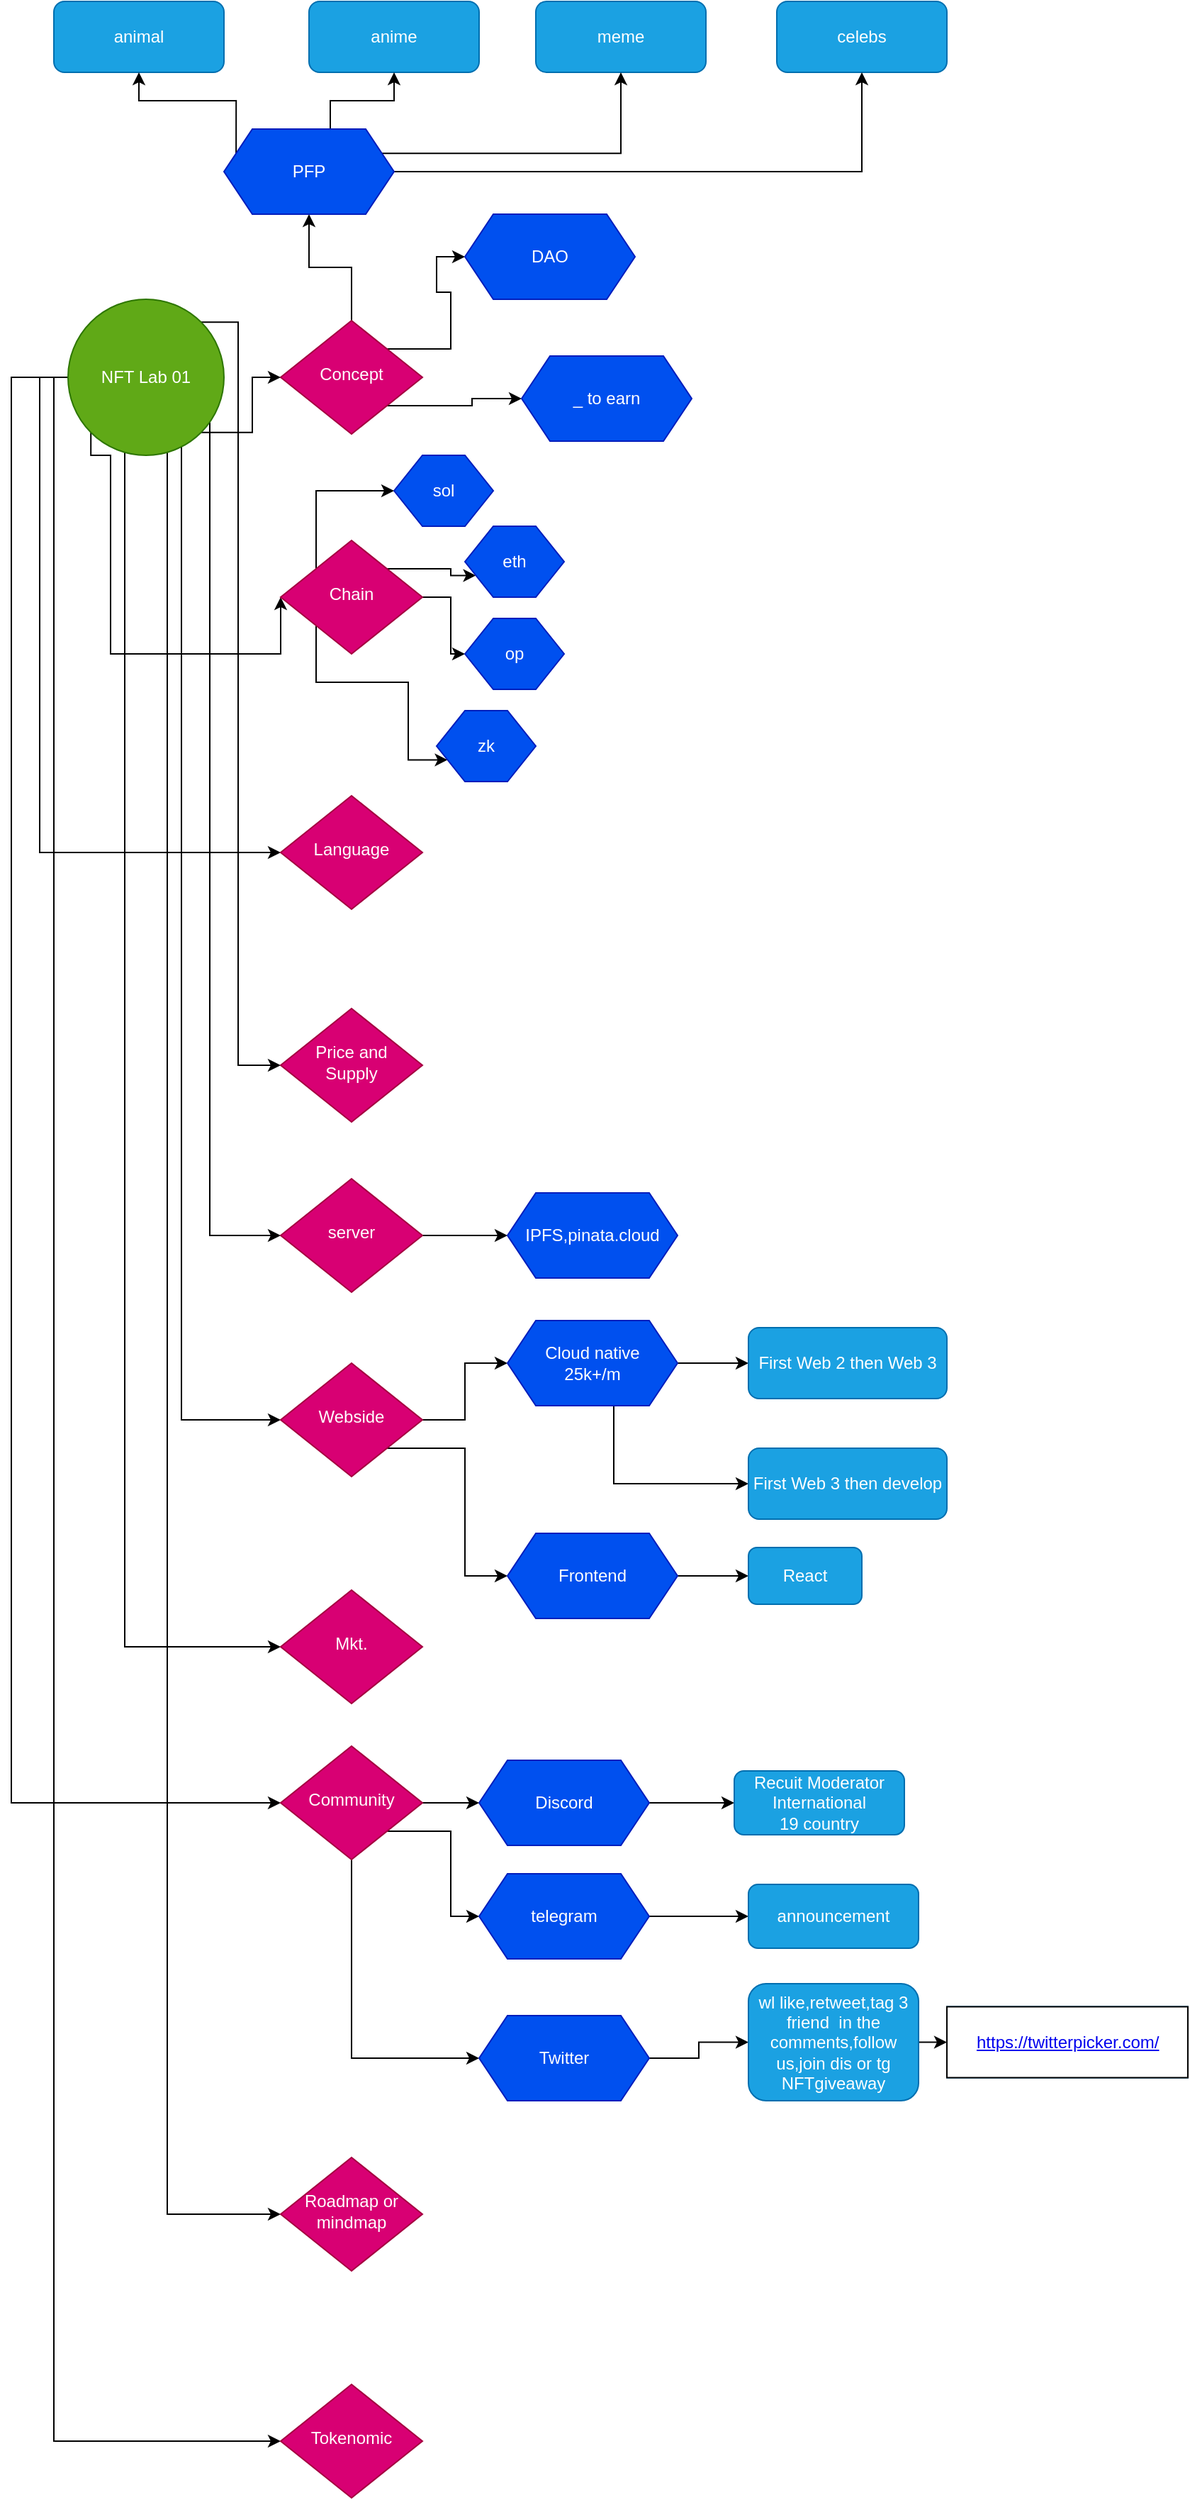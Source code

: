 <mxfile version="18.1.1" type="github">
  <diagram id="C5RBs43oDa-KdzZeNtuy" name="Page-1">
    <mxGraphModel dx="7907" dy="4420" grid="1" gridSize="10" guides="1" tooltips="1" connect="1" arrows="1" fold="1" page="1" pageScale="1" pageWidth="3300" pageHeight="4681" math="0" shadow="0">
      <root>
        <mxCell id="WIyWlLk6GJQsqaUBKTNV-0" />
        <mxCell id="WIyWlLk6GJQsqaUBKTNV-1" parent="WIyWlLk6GJQsqaUBKTNV-0" />
        <mxCell id="cXx6BBBNVSBuFL7b0Zpu-27" style="edgeStyle=orthogonalEdgeStyle;rounded=0;orthogonalLoop=1;jettySize=auto;html=1;entryX=0.5;entryY=1;entryDx=0;entryDy=0;" edge="1" parent="WIyWlLk6GJQsqaUBKTNV-1" source="WIyWlLk6GJQsqaUBKTNV-6" target="cXx6BBBNVSBuFL7b0Zpu-19">
          <mxGeometry relative="1" as="geometry" />
        </mxCell>
        <mxCell id="cXx6BBBNVSBuFL7b0Zpu-28" style="edgeStyle=orthogonalEdgeStyle;rounded=0;orthogonalLoop=1;jettySize=auto;html=1;exitX=1;exitY=0;exitDx=0;exitDy=0;entryX=0;entryY=0.5;entryDx=0;entryDy=0;" edge="1" parent="WIyWlLk6GJQsqaUBKTNV-1" source="WIyWlLk6GJQsqaUBKTNV-6" target="cXx6BBBNVSBuFL7b0Zpu-20">
          <mxGeometry relative="1" as="geometry" />
        </mxCell>
        <mxCell id="cXx6BBBNVSBuFL7b0Zpu-29" style="edgeStyle=orthogonalEdgeStyle;rounded=0;orthogonalLoop=1;jettySize=auto;html=1;exitX=1;exitY=1;exitDx=0;exitDy=0;entryX=0;entryY=0.5;entryDx=0;entryDy=0;" edge="1" parent="WIyWlLk6GJQsqaUBKTNV-1" source="WIyWlLk6GJQsqaUBKTNV-6" target="cXx6BBBNVSBuFL7b0Zpu-21">
          <mxGeometry relative="1" as="geometry" />
        </mxCell>
        <mxCell id="WIyWlLk6GJQsqaUBKTNV-6" value="Concept" style="rhombus;whiteSpace=wrap;html=1;shadow=0;fontFamily=Helvetica;fontSize=12;align=center;strokeWidth=1;spacing=6;spacingTop=-4;fillColor=#d80073;fontColor=#ffffff;strokeColor=#A50040;" parent="WIyWlLk6GJQsqaUBKTNV-1" vertex="1">
          <mxGeometry x="210" y="315" width="100" height="80" as="geometry" />
        </mxCell>
        <mxCell id="cXx6BBBNVSBuFL7b0Zpu-24" style="edgeStyle=orthogonalEdgeStyle;rounded=0;orthogonalLoop=1;jettySize=auto;html=1;entryX=0;entryY=0.5;entryDx=0;entryDy=0;exitX=0;exitY=1;exitDx=0;exitDy=0;" edge="1" parent="WIyWlLk6GJQsqaUBKTNV-1" source="cXx6BBBNVSBuFL7b0Zpu-1" target="cXx6BBBNVSBuFL7b0Zpu-22">
          <mxGeometry relative="1" as="geometry">
            <Array as="points">
              <mxPoint x="76" y="410" />
              <mxPoint x="90" y="410" />
              <mxPoint x="90" y="550" />
            </Array>
          </mxGeometry>
        </mxCell>
        <mxCell id="cXx6BBBNVSBuFL7b0Zpu-25" style="edgeStyle=orthogonalEdgeStyle;rounded=0;orthogonalLoop=1;jettySize=auto;html=1;exitX=0;exitY=0.5;exitDx=0;exitDy=0;entryX=0;entryY=0.5;entryDx=0;entryDy=0;" edge="1" parent="WIyWlLk6GJQsqaUBKTNV-1" source="cXx6BBBNVSBuFL7b0Zpu-1" target="cXx6BBBNVSBuFL7b0Zpu-23">
          <mxGeometry relative="1" as="geometry" />
        </mxCell>
        <mxCell id="cXx6BBBNVSBuFL7b0Zpu-26" style="edgeStyle=orthogonalEdgeStyle;rounded=0;orthogonalLoop=1;jettySize=auto;html=1;exitX=1;exitY=1;exitDx=0;exitDy=0;entryX=0;entryY=0.5;entryDx=0;entryDy=0;" edge="1" parent="WIyWlLk6GJQsqaUBKTNV-1" source="cXx6BBBNVSBuFL7b0Zpu-1" target="WIyWlLk6GJQsqaUBKTNV-6">
          <mxGeometry relative="1" as="geometry" />
        </mxCell>
        <mxCell id="cXx6BBBNVSBuFL7b0Zpu-32" style="edgeStyle=orthogonalEdgeStyle;rounded=0;orthogonalLoop=1;jettySize=auto;html=1;exitX=0;exitY=0;exitDx=0;exitDy=0;entryX=0;entryY=0.5;entryDx=0;entryDy=0;" edge="1" parent="WIyWlLk6GJQsqaUBKTNV-1" source="cXx6BBBNVSBuFL7b0Zpu-1" target="cXx6BBBNVSBuFL7b0Zpu-31">
          <mxGeometry relative="1" as="geometry">
            <Array as="points">
              <mxPoint x="180" y="316" />
              <mxPoint x="180" y="840" />
            </Array>
          </mxGeometry>
        </mxCell>
        <mxCell id="cXx6BBBNVSBuFL7b0Zpu-38" style="edgeStyle=orthogonalEdgeStyle;rounded=0;orthogonalLoop=1;jettySize=auto;html=1;entryX=0;entryY=0.5;entryDx=0;entryDy=0;" edge="1" parent="WIyWlLk6GJQsqaUBKTNV-1" source="cXx6BBBNVSBuFL7b0Zpu-1" target="cXx6BBBNVSBuFL7b0Zpu-33">
          <mxGeometry relative="1" as="geometry">
            <Array as="points">
              <mxPoint x="160" y="960" />
            </Array>
          </mxGeometry>
        </mxCell>
        <mxCell id="cXx6BBBNVSBuFL7b0Zpu-39" style="edgeStyle=orthogonalEdgeStyle;rounded=0;orthogonalLoop=1;jettySize=auto;html=1;entryX=0;entryY=0.5;entryDx=0;entryDy=0;" edge="1" parent="WIyWlLk6GJQsqaUBKTNV-1" source="cXx6BBBNVSBuFL7b0Zpu-1" target="cXx6BBBNVSBuFL7b0Zpu-34">
          <mxGeometry relative="1" as="geometry">
            <Array as="points">
              <mxPoint x="140" y="1090" />
            </Array>
          </mxGeometry>
        </mxCell>
        <mxCell id="cXx6BBBNVSBuFL7b0Zpu-74" style="edgeStyle=orthogonalEdgeStyle;rounded=0;orthogonalLoop=1;jettySize=auto;html=1;entryX=0;entryY=0.5;entryDx=0;entryDy=0;" edge="1" parent="WIyWlLk6GJQsqaUBKTNV-1" source="cXx6BBBNVSBuFL7b0Zpu-1" target="cXx6BBBNVSBuFL7b0Zpu-73">
          <mxGeometry relative="1" as="geometry">
            <Array as="points">
              <mxPoint x="100" y="1250" />
            </Array>
          </mxGeometry>
        </mxCell>
        <mxCell id="cXx6BBBNVSBuFL7b0Zpu-102" style="edgeStyle=orthogonalEdgeStyle;rounded=0;orthogonalLoop=1;jettySize=auto;html=1;entryX=0;entryY=0.5;entryDx=0;entryDy=0;" edge="1" parent="WIyWlLk6GJQsqaUBKTNV-1" source="cXx6BBBNVSBuFL7b0Zpu-1" target="cXx6BBBNVSBuFL7b0Zpu-77">
          <mxGeometry relative="1" as="geometry">
            <Array as="points">
              <mxPoint x="20" y="355" />
              <mxPoint x="20" y="1360" />
            </Array>
          </mxGeometry>
        </mxCell>
        <mxCell id="cXx6BBBNVSBuFL7b0Zpu-106" style="edgeStyle=orthogonalEdgeStyle;rounded=0;orthogonalLoop=1;jettySize=auto;html=1;entryX=0;entryY=0.5;entryDx=0;entryDy=0;" edge="1" parent="WIyWlLk6GJQsqaUBKTNV-1" source="cXx6BBBNVSBuFL7b0Zpu-1" target="cXx6BBBNVSBuFL7b0Zpu-103">
          <mxGeometry relative="1" as="geometry">
            <Array as="points">
              <mxPoint x="130" y="1650" />
            </Array>
          </mxGeometry>
        </mxCell>
        <mxCell id="cXx6BBBNVSBuFL7b0Zpu-107" style="edgeStyle=orthogonalEdgeStyle;rounded=0;orthogonalLoop=1;jettySize=auto;html=1;entryX=0;entryY=0.5;entryDx=0;entryDy=0;" edge="1" parent="WIyWlLk6GJQsqaUBKTNV-1" source="cXx6BBBNVSBuFL7b0Zpu-1" target="cXx6BBBNVSBuFL7b0Zpu-104">
          <mxGeometry relative="1" as="geometry">
            <Array as="points">
              <mxPoint x="50" y="355" />
              <mxPoint x="50" y="1810" />
            </Array>
          </mxGeometry>
        </mxCell>
        <mxCell id="cXx6BBBNVSBuFL7b0Zpu-1" value="NFT Lab 01" style="ellipse;whiteSpace=wrap;html=1;aspect=fixed;fillColor=#60a917;fontColor=#ffffff;strokeColor=#2D7600;" vertex="1" parent="WIyWlLk6GJQsqaUBKTNV-1">
          <mxGeometry x="60" y="300" width="110" height="110" as="geometry" />
        </mxCell>
        <mxCell id="cXx6BBBNVSBuFL7b0Zpu-14" value="animal" style="rounded=1;whiteSpace=wrap;html=1;fillColor=#1ba1e2;fontColor=#ffffff;strokeColor=#006EAF;" vertex="1" parent="WIyWlLk6GJQsqaUBKTNV-1">
          <mxGeometry x="50" y="90" width="120" height="50" as="geometry" />
        </mxCell>
        <mxCell id="cXx6BBBNVSBuFL7b0Zpu-15" value="anime" style="rounded=1;whiteSpace=wrap;html=1;fillColor=#1ba1e2;fontColor=#ffffff;strokeColor=#006EAF;" vertex="1" parent="WIyWlLk6GJQsqaUBKTNV-1">
          <mxGeometry x="230" y="90" width="120" height="50" as="geometry" />
        </mxCell>
        <mxCell id="cXx6BBBNVSBuFL7b0Zpu-16" value="celebs" style="rounded=1;whiteSpace=wrap;html=1;fillColor=#1ba1e2;fontColor=#ffffff;strokeColor=#006EAF;" vertex="1" parent="WIyWlLk6GJQsqaUBKTNV-1">
          <mxGeometry x="560" y="90" width="120" height="50" as="geometry" />
        </mxCell>
        <mxCell id="cXx6BBBNVSBuFL7b0Zpu-17" value="meme" style="rounded=1;whiteSpace=wrap;html=1;fillColor=#1ba1e2;fontColor=#ffffff;strokeColor=#006EAF;" vertex="1" parent="WIyWlLk6GJQsqaUBKTNV-1">
          <mxGeometry x="390" y="90" width="120" height="50" as="geometry" />
        </mxCell>
        <mxCell id="cXx6BBBNVSBuFL7b0Zpu-51" style="edgeStyle=orthogonalEdgeStyle;rounded=0;orthogonalLoop=1;jettySize=auto;html=1;entryX=0.5;entryY=1;entryDx=0;entryDy=0;exitX=0;exitY=0.25;exitDx=0;exitDy=0;" edge="1" parent="WIyWlLk6GJQsqaUBKTNV-1" source="cXx6BBBNVSBuFL7b0Zpu-19" target="cXx6BBBNVSBuFL7b0Zpu-14">
          <mxGeometry relative="1" as="geometry" />
        </mxCell>
        <mxCell id="cXx6BBBNVSBuFL7b0Zpu-52" style="edgeStyle=orthogonalEdgeStyle;rounded=0;orthogonalLoop=1;jettySize=auto;html=1;exitX=0.625;exitY=0;exitDx=0;exitDy=0;entryX=0.5;entryY=1;entryDx=0;entryDy=0;" edge="1" parent="WIyWlLk6GJQsqaUBKTNV-1" source="cXx6BBBNVSBuFL7b0Zpu-19" target="cXx6BBBNVSBuFL7b0Zpu-15">
          <mxGeometry relative="1" as="geometry" />
        </mxCell>
        <mxCell id="cXx6BBBNVSBuFL7b0Zpu-53" style="edgeStyle=orthogonalEdgeStyle;rounded=0;orthogonalLoop=1;jettySize=auto;html=1;exitX=1;exitY=0.25;exitDx=0;exitDy=0;entryX=0.5;entryY=1;entryDx=0;entryDy=0;" edge="1" parent="WIyWlLk6GJQsqaUBKTNV-1" source="cXx6BBBNVSBuFL7b0Zpu-19" target="cXx6BBBNVSBuFL7b0Zpu-17">
          <mxGeometry relative="1" as="geometry" />
        </mxCell>
        <mxCell id="cXx6BBBNVSBuFL7b0Zpu-54" style="edgeStyle=orthogonalEdgeStyle;rounded=0;orthogonalLoop=1;jettySize=auto;html=1;entryX=0.5;entryY=1;entryDx=0;entryDy=0;" edge="1" parent="WIyWlLk6GJQsqaUBKTNV-1" source="cXx6BBBNVSBuFL7b0Zpu-19" target="cXx6BBBNVSBuFL7b0Zpu-16">
          <mxGeometry relative="1" as="geometry" />
        </mxCell>
        <mxCell id="cXx6BBBNVSBuFL7b0Zpu-19" value="PFP" style="shape=hexagon;perimeter=hexagonPerimeter2;whiteSpace=wrap;html=1;fixedSize=1;fillColor=#0050ef;fontColor=#ffffff;strokeColor=#001DBC;" vertex="1" parent="WIyWlLk6GJQsqaUBKTNV-1">
          <mxGeometry x="170" y="180" width="120" height="60" as="geometry" />
        </mxCell>
        <mxCell id="cXx6BBBNVSBuFL7b0Zpu-20" value="DAO" style="shape=hexagon;perimeter=hexagonPerimeter2;whiteSpace=wrap;html=1;fixedSize=1;fillColor=#0050ef;fontColor=#ffffff;strokeColor=#001DBC;" vertex="1" parent="WIyWlLk6GJQsqaUBKTNV-1">
          <mxGeometry x="340" y="240" width="120" height="60" as="geometry" />
        </mxCell>
        <mxCell id="cXx6BBBNVSBuFL7b0Zpu-21" value="_ to earn" style="shape=hexagon;perimeter=hexagonPerimeter2;whiteSpace=wrap;html=1;fixedSize=1;fillColor=#0050ef;fontColor=#ffffff;strokeColor=#001DBC;" vertex="1" parent="WIyWlLk6GJQsqaUBKTNV-1">
          <mxGeometry x="380" y="340" width="120" height="60" as="geometry" />
        </mxCell>
        <mxCell id="cXx6BBBNVSBuFL7b0Zpu-64" style="edgeStyle=orthogonalEdgeStyle;rounded=0;orthogonalLoop=1;jettySize=auto;html=1;exitX=0;exitY=1;exitDx=0;exitDy=0;entryX=0;entryY=0.75;entryDx=0;entryDy=0;" edge="1" parent="WIyWlLk6GJQsqaUBKTNV-1" source="cXx6BBBNVSBuFL7b0Zpu-22" target="cXx6BBBNVSBuFL7b0Zpu-59">
          <mxGeometry relative="1" as="geometry">
            <Array as="points">
              <mxPoint x="300" y="570" />
              <mxPoint x="300" y="625" />
            </Array>
          </mxGeometry>
        </mxCell>
        <mxCell id="cXx6BBBNVSBuFL7b0Zpu-65" style="edgeStyle=orthogonalEdgeStyle;rounded=0;orthogonalLoop=1;jettySize=auto;html=1;exitX=0;exitY=0;exitDx=0;exitDy=0;entryX=0;entryY=0.5;entryDx=0;entryDy=0;" edge="1" parent="WIyWlLk6GJQsqaUBKTNV-1" source="cXx6BBBNVSBuFL7b0Zpu-22" target="cXx6BBBNVSBuFL7b0Zpu-58">
          <mxGeometry relative="1" as="geometry" />
        </mxCell>
        <mxCell id="cXx6BBBNVSBuFL7b0Zpu-66" style="edgeStyle=orthogonalEdgeStyle;rounded=0;orthogonalLoop=1;jettySize=auto;html=1;exitX=1;exitY=0;exitDx=0;exitDy=0;entryX=0;entryY=0.75;entryDx=0;entryDy=0;" edge="1" parent="WIyWlLk6GJQsqaUBKTNV-1" source="cXx6BBBNVSBuFL7b0Zpu-22" target="cXx6BBBNVSBuFL7b0Zpu-56">
          <mxGeometry relative="1" as="geometry" />
        </mxCell>
        <mxCell id="cXx6BBBNVSBuFL7b0Zpu-67" style="edgeStyle=orthogonalEdgeStyle;rounded=0;orthogonalLoop=1;jettySize=auto;html=1;exitX=1;exitY=0.5;exitDx=0;exitDy=0;entryX=0;entryY=0.5;entryDx=0;entryDy=0;" edge="1" parent="WIyWlLk6GJQsqaUBKTNV-1" source="cXx6BBBNVSBuFL7b0Zpu-22" target="cXx6BBBNVSBuFL7b0Zpu-57">
          <mxGeometry relative="1" as="geometry" />
        </mxCell>
        <mxCell id="cXx6BBBNVSBuFL7b0Zpu-22" value="Chain" style="rhombus;whiteSpace=wrap;html=1;shadow=0;fontFamily=Helvetica;fontSize=12;align=center;strokeWidth=1;spacing=6;spacingTop=-4;fillColor=#d80073;fontColor=#ffffff;strokeColor=#A50040;" vertex="1" parent="WIyWlLk6GJQsqaUBKTNV-1">
          <mxGeometry x="210" y="470" width="100" height="80" as="geometry" />
        </mxCell>
        <mxCell id="cXx6BBBNVSBuFL7b0Zpu-23" value="Language" style="rhombus;whiteSpace=wrap;html=1;shadow=0;fontFamily=Helvetica;fontSize=12;align=center;strokeWidth=1;spacing=6;spacingTop=-4;fillColor=#d80073;fontColor=#ffffff;strokeColor=#A50040;" vertex="1" parent="WIyWlLk6GJQsqaUBKTNV-1">
          <mxGeometry x="210" y="650" width="100" height="80" as="geometry" />
        </mxCell>
        <mxCell id="cXx6BBBNVSBuFL7b0Zpu-31" value="Price and Supply" style="rhombus;whiteSpace=wrap;html=1;shadow=0;fontFamily=Helvetica;fontSize=12;align=center;strokeWidth=1;spacing=6;spacingTop=-4;fillColor=#d80073;fontColor=#ffffff;strokeColor=#A50040;" vertex="1" parent="WIyWlLk6GJQsqaUBKTNV-1">
          <mxGeometry x="210" y="800" width="100" height="80" as="geometry" />
        </mxCell>
        <mxCell id="cXx6BBBNVSBuFL7b0Zpu-50" style="edgeStyle=orthogonalEdgeStyle;rounded=0;orthogonalLoop=1;jettySize=auto;html=1;entryX=0;entryY=0.5;entryDx=0;entryDy=0;" edge="1" parent="WIyWlLk6GJQsqaUBKTNV-1" source="cXx6BBBNVSBuFL7b0Zpu-33" target="cXx6BBBNVSBuFL7b0Zpu-41">
          <mxGeometry relative="1" as="geometry" />
        </mxCell>
        <mxCell id="cXx6BBBNVSBuFL7b0Zpu-33" value="server" style="rhombus;whiteSpace=wrap;html=1;shadow=0;fontFamily=Helvetica;fontSize=12;align=center;strokeWidth=1;spacing=6;spacingTop=-4;fillColor=#d80073;fontColor=#ffffff;strokeColor=#A50040;" vertex="1" parent="WIyWlLk6GJQsqaUBKTNV-1">
          <mxGeometry x="210" y="920" width="100" height="80" as="geometry" />
        </mxCell>
        <mxCell id="cXx6BBBNVSBuFL7b0Zpu-46" style="edgeStyle=orthogonalEdgeStyle;rounded=0;orthogonalLoop=1;jettySize=auto;html=1;entryX=0;entryY=0.5;entryDx=0;entryDy=0;" edge="1" parent="WIyWlLk6GJQsqaUBKTNV-1" source="cXx6BBBNVSBuFL7b0Zpu-34" target="cXx6BBBNVSBuFL7b0Zpu-35">
          <mxGeometry relative="1" as="geometry" />
        </mxCell>
        <mxCell id="cXx6BBBNVSBuFL7b0Zpu-72" style="edgeStyle=orthogonalEdgeStyle;rounded=0;orthogonalLoop=1;jettySize=auto;html=1;exitX=1;exitY=1;exitDx=0;exitDy=0;entryX=0;entryY=0.5;entryDx=0;entryDy=0;" edge="1" parent="WIyWlLk6GJQsqaUBKTNV-1" source="cXx6BBBNVSBuFL7b0Zpu-34" target="cXx6BBBNVSBuFL7b0Zpu-68">
          <mxGeometry relative="1" as="geometry" />
        </mxCell>
        <mxCell id="cXx6BBBNVSBuFL7b0Zpu-34" value="Webside" style="rhombus;whiteSpace=wrap;html=1;shadow=0;fontFamily=Helvetica;fontSize=12;align=center;strokeWidth=1;spacing=6;spacingTop=-4;fillColor=#d80073;fontColor=#ffffff;strokeColor=#A50040;" vertex="1" parent="WIyWlLk6GJQsqaUBKTNV-1">
          <mxGeometry x="210" y="1050" width="100" height="80" as="geometry" />
        </mxCell>
        <mxCell id="cXx6BBBNVSBuFL7b0Zpu-47" style="edgeStyle=orthogonalEdgeStyle;rounded=0;orthogonalLoop=1;jettySize=auto;html=1;" edge="1" parent="WIyWlLk6GJQsqaUBKTNV-1" source="cXx6BBBNVSBuFL7b0Zpu-35" target="cXx6BBBNVSBuFL7b0Zpu-42">
          <mxGeometry relative="1" as="geometry" />
        </mxCell>
        <mxCell id="cXx6BBBNVSBuFL7b0Zpu-49" style="edgeStyle=orthogonalEdgeStyle;rounded=0;orthogonalLoop=1;jettySize=auto;html=1;exitX=0.625;exitY=1;exitDx=0;exitDy=0;entryX=0;entryY=0.5;entryDx=0;entryDy=0;" edge="1" parent="WIyWlLk6GJQsqaUBKTNV-1" source="cXx6BBBNVSBuFL7b0Zpu-35" target="cXx6BBBNVSBuFL7b0Zpu-45">
          <mxGeometry relative="1" as="geometry" />
        </mxCell>
        <mxCell id="cXx6BBBNVSBuFL7b0Zpu-35" value="Cloud native &lt;br&gt;25k+/m" style="shape=hexagon;perimeter=hexagonPerimeter2;whiteSpace=wrap;html=1;fixedSize=1;fillColor=#0050ef;fontColor=#ffffff;strokeColor=#001DBC;" vertex="1" parent="WIyWlLk6GJQsqaUBKTNV-1">
          <mxGeometry x="370" y="1020" width="120" height="60" as="geometry" />
        </mxCell>
        <mxCell id="cXx6BBBNVSBuFL7b0Zpu-41" value="IPFS,pinata.cloud" style="shape=hexagon;perimeter=hexagonPerimeter2;whiteSpace=wrap;html=1;fixedSize=1;fillColor=#0050ef;fontColor=#ffffff;strokeColor=#001DBC;" vertex="1" parent="WIyWlLk6GJQsqaUBKTNV-1">
          <mxGeometry x="370" y="930" width="120" height="60" as="geometry" />
        </mxCell>
        <mxCell id="cXx6BBBNVSBuFL7b0Zpu-42" value="First Web 2 then Web 3" style="rounded=1;whiteSpace=wrap;html=1;fillColor=#1ba1e2;fontColor=#ffffff;strokeColor=#006EAF;" vertex="1" parent="WIyWlLk6GJQsqaUBKTNV-1">
          <mxGeometry x="540" y="1025" width="140" height="50" as="geometry" />
        </mxCell>
        <mxCell id="cXx6BBBNVSBuFL7b0Zpu-45" value="First Web 3 then develop" style="rounded=1;whiteSpace=wrap;html=1;fillColor=#1ba1e2;fontColor=#ffffff;strokeColor=#006EAF;" vertex="1" parent="WIyWlLk6GJQsqaUBKTNV-1">
          <mxGeometry x="540" y="1110" width="140" height="50" as="geometry" />
        </mxCell>
        <mxCell id="cXx6BBBNVSBuFL7b0Zpu-56" value="eth" style="shape=hexagon;perimeter=hexagonPerimeter2;whiteSpace=wrap;html=1;fixedSize=1;fillColor=#0050ef;fontColor=#ffffff;strokeColor=#001DBC;" vertex="1" parent="WIyWlLk6GJQsqaUBKTNV-1">
          <mxGeometry x="340" y="460" width="70" height="50" as="geometry" />
        </mxCell>
        <mxCell id="cXx6BBBNVSBuFL7b0Zpu-57" value="op&lt;span style=&quot;color: rgba(0, 0, 0, 0); font-family: monospace; font-size: 0px; text-align: start;&quot;&gt;%3CmxGraphModel%3E%3Croot%3E%3CmxCell%20id%3D%220%22%2F%3E%3CmxCell%20id%3D%221%22%20parent%3D%220%22%2F%3E%3CmxCell%20id%3D%222%22%20value%3D%22eth%22%20style%3D%22shape%3Dhexagon%3Bperimeter%3DhexagonPerimeter2%3BwhiteSpace%3Dwrap%3Bhtml%3D1%3BfixedSize%3D1%3BfillColor%3D%230050ef%3BfontColor%3D%23ffffff%3BstrokeColor%3D%23001DBC%3B%22%20vertex%3D%221%22%20parent%3D%221%22%3E%3CmxGeometry%20x%3D%22350%22%20y%3D%22500%22%20width%3D%2270%22%20height%3D%2250%22%20as%3D%22geometry%22%2F%3E%3C%2FmxCell%3E%3C%2Froot%3E%3C%2FmxGraphModel%3E&lt;/span&gt;" style="shape=hexagon;perimeter=hexagonPerimeter2;whiteSpace=wrap;html=1;fixedSize=1;fillColor=#0050ef;fontColor=#ffffff;strokeColor=#001DBC;" vertex="1" parent="WIyWlLk6GJQsqaUBKTNV-1">
          <mxGeometry x="340" y="525" width="70" height="50" as="geometry" />
        </mxCell>
        <mxCell id="cXx6BBBNVSBuFL7b0Zpu-58" value="sol" style="shape=hexagon;perimeter=hexagonPerimeter2;whiteSpace=wrap;html=1;fixedSize=1;fillColor=#0050ef;fontColor=#ffffff;strokeColor=#001DBC;" vertex="1" parent="WIyWlLk6GJQsqaUBKTNV-1">
          <mxGeometry x="290" y="410" width="70" height="50" as="geometry" />
        </mxCell>
        <mxCell id="cXx6BBBNVSBuFL7b0Zpu-59" value="zk" style="shape=hexagon;perimeter=hexagonPerimeter2;whiteSpace=wrap;html=1;fixedSize=1;fillColor=#0050ef;fontColor=#ffffff;strokeColor=#001DBC;" vertex="1" parent="WIyWlLk6GJQsqaUBKTNV-1">
          <mxGeometry x="320" y="590" width="70" height="50" as="geometry" />
        </mxCell>
        <mxCell id="cXx6BBBNVSBuFL7b0Zpu-71" style="edgeStyle=orthogonalEdgeStyle;rounded=0;orthogonalLoop=1;jettySize=auto;html=1;entryX=0;entryY=0.5;entryDx=0;entryDy=0;" edge="1" parent="WIyWlLk6GJQsqaUBKTNV-1" source="cXx6BBBNVSBuFL7b0Zpu-68" target="cXx6BBBNVSBuFL7b0Zpu-70">
          <mxGeometry relative="1" as="geometry">
            <mxPoint x="530" y="1200" as="targetPoint" />
          </mxGeometry>
        </mxCell>
        <mxCell id="cXx6BBBNVSBuFL7b0Zpu-68" value="Frontend" style="shape=hexagon;perimeter=hexagonPerimeter2;whiteSpace=wrap;html=1;fixedSize=1;fillColor=#0050ef;fontColor=#ffffff;strokeColor=#001DBC;" vertex="1" parent="WIyWlLk6GJQsqaUBKTNV-1">
          <mxGeometry x="370" y="1170" width="120" height="60" as="geometry" />
        </mxCell>
        <mxCell id="cXx6BBBNVSBuFL7b0Zpu-70" value="React" style="rounded=1;whiteSpace=wrap;html=1;fillColor=#1ba1e2;fontColor=#ffffff;strokeColor=#006EAF;" vertex="1" parent="WIyWlLk6GJQsqaUBKTNV-1">
          <mxGeometry x="540" y="1180" width="80" height="40" as="geometry" />
        </mxCell>
        <mxCell id="cXx6BBBNVSBuFL7b0Zpu-73" value="Mkt." style="rhombus;whiteSpace=wrap;html=1;shadow=0;fontFamily=Helvetica;fontSize=12;align=center;strokeWidth=1;spacing=6;spacingTop=-4;fillColor=#d80073;fontColor=#ffffff;strokeColor=#A50040;" vertex="1" parent="WIyWlLk6GJQsqaUBKTNV-1">
          <mxGeometry x="210" y="1210" width="100" height="80" as="geometry" />
        </mxCell>
        <mxCell id="cXx6BBBNVSBuFL7b0Zpu-81" style="edgeStyle=orthogonalEdgeStyle;rounded=0;orthogonalLoop=1;jettySize=auto;html=1;entryX=0;entryY=0.5;entryDx=0;entryDy=0;" edge="1" parent="WIyWlLk6GJQsqaUBKTNV-1" source="cXx6BBBNVSBuFL7b0Zpu-75" target="cXx6BBBNVSBuFL7b0Zpu-76">
          <mxGeometry relative="1" as="geometry" />
        </mxCell>
        <mxCell id="cXx6BBBNVSBuFL7b0Zpu-75" value="Discord" style="shape=hexagon;perimeter=hexagonPerimeter2;whiteSpace=wrap;html=1;fixedSize=1;fillColor=#0050ef;fontColor=#ffffff;strokeColor=#001DBC;" vertex="1" parent="WIyWlLk6GJQsqaUBKTNV-1">
          <mxGeometry x="350" y="1330" width="120" height="60" as="geometry" />
        </mxCell>
        <mxCell id="cXx6BBBNVSBuFL7b0Zpu-76" value="Recuit Moderator&lt;br&gt;International &lt;br&gt;19 country" style="rounded=1;whiteSpace=wrap;html=1;fillColor=#1ba1e2;fontColor=#ffffff;strokeColor=#006EAF;" vertex="1" parent="WIyWlLk6GJQsqaUBKTNV-1">
          <mxGeometry x="530" y="1337.5" width="120" height="45" as="geometry" />
        </mxCell>
        <mxCell id="cXx6BBBNVSBuFL7b0Zpu-99" style="edgeStyle=orthogonalEdgeStyle;rounded=0;orthogonalLoop=1;jettySize=auto;html=1;entryX=0;entryY=0.5;entryDx=0;entryDy=0;" edge="1" parent="WIyWlLk6GJQsqaUBKTNV-1" source="cXx6BBBNVSBuFL7b0Zpu-77" target="cXx6BBBNVSBuFL7b0Zpu-75">
          <mxGeometry relative="1" as="geometry" />
        </mxCell>
        <mxCell id="cXx6BBBNVSBuFL7b0Zpu-100" style="edgeStyle=orthogonalEdgeStyle;rounded=0;orthogonalLoop=1;jettySize=auto;html=1;exitX=1;exitY=1;exitDx=0;exitDy=0;entryX=0;entryY=0.5;entryDx=0;entryDy=0;" edge="1" parent="WIyWlLk6GJQsqaUBKTNV-1" source="cXx6BBBNVSBuFL7b0Zpu-77" target="cXx6BBBNVSBuFL7b0Zpu-78">
          <mxGeometry relative="1" as="geometry" />
        </mxCell>
        <mxCell id="cXx6BBBNVSBuFL7b0Zpu-101" style="edgeStyle=orthogonalEdgeStyle;rounded=0;orthogonalLoop=1;jettySize=auto;html=1;exitX=0.5;exitY=1;exitDx=0;exitDy=0;entryX=0;entryY=0.5;entryDx=0;entryDy=0;" edge="1" parent="WIyWlLk6GJQsqaUBKTNV-1" source="cXx6BBBNVSBuFL7b0Zpu-77" target="cXx6BBBNVSBuFL7b0Zpu-83">
          <mxGeometry relative="1" as="geometry" />
        </mxCell>
        <mxCell id="cXx6BBBNVSBuFL7b0Zpu-77" value="Community" style="rhombus;whiteSpace=wrap;html=1;shadow=0;fontFamily=Helvetica;fontSize=12;align=center;strokeWidth=1;spacing=6;spacingTop=-4;fillColor=#d80073;fontColor=#ffffff;strokeColor=#A50040;" vertex="1" parent="WIyWlLk6GJQsqaUBKTNV-1">
          <mxGeometry x="210" y="1320" width="100" height="80" as="geometry" />
        </mxCell>
        <mxCell id="cXx6BBBNVSBuFL7b0Zpu-80" style="edgeStyle=orthogonalEdgeStyle;rounded=0;orthogonalLoop=1;jettySize=auto;html=1;entryX=0;entryY=0.5;entryDx=0;entryDy=0;exitX=1;exitY=0.5;exitDx=0;exitDy=0;" edge="1" parent="WIyWlLk6GJQsqaUBKTNV-1" source="cXx6BBBNVSBuFL7b0Zpu-83" target="cXx6BBBNVSBuFL7b0Zpu-79">
          <mxGeometry relative="1" as="geometry">
            <mxPoint x="470" y="1490" as="sourcePoint" />
          </mxGeometry>
        </mxCell>
        <mxCell id="cXx6BBBNVSBuFL7b0Zpu-98" style="edgeStyle=orthogonalEdgeStyle;rounded=0;orthogonalLoop=1;jettySize=auto;html=1;entryX=0;entryY=0.5;entryDx=0;entryDy=0;" edge="1" parent="WIyWlLk6GJQsqaUBKTNV-1" source="cXx6BBBNVSBuFL7b0Zpu-78" target="cXx6BBBNVSBuFL7b0Zpu-97">
          <mxGeometry relative="1" as="geometry" />
        </mxCell>
        <mxCell id="cXx6BBBNVSBuFL7b0Zpu-78" value="telegram" style="shape=hexagon;perimeter=hexagonPerimeter2;whiteSpace=wrap;html=1;fixedSize=1;fillColor=#0050ef;fontColor=#ffffff;strokeColor=#001DBC;" vertex="1" parent="WIyWlLk6GJQsqaUBKTNV-1">
          <mxGeometry x="350" y="1410" width="120" height="60" as="geometry" />
        </mxCell>
        <mxCell id="cXx6BBBNVSBuFL7b0Zpu-96" style="edgeStyle=orthogonalEdgeStyle;rounded=0;orthogonalLoop=1;jettySize=auto;html=1;exitX=1;exitY=0.5;exitDx=0;exitDy=0;entryX=0;entryY=0.5;entryDx=0;entryDy=0;" edge="1" parent="WIyWlLk6GJQsqaUBKTNV-1" source="cXx6BBBNVSBuFL7b0Zpu-79" target="cXx6BBBNVSBuFL7b0Zpu-89">
          <mxGeometry relative="1" as="geometry" />
        </mxCell>
        <mxCell id="cXx6BBBNVSBuFL7b0Zpu-79" value="wl like,retweet,tag 3 friend&amp;nbsp; in the comments,follow us,join dis or tg NFTgiveaway" style="rounded=1;whiteSpace=wrap;html=1;fillColor=#1ba1e2;fontColor=#ffffff;strokeColor=#006EAF;" vertex="1" parent="WIyWlLk6GJQsqaUBKTNV-1">
          <mxGeometry x="540" y="1487.5" width="120" height="82.5" as="geometry" />
        </mxCell>
        <mxCell id="cXx6BBBNVSBuFL7b0Zpu-83" value="Twitter" style="shape=hexagon;perimeter=hexagonPerimeter2;whiteSpace=wrap;html=1;fixedSize=1;fillColor=#0050ef;fontColor=#ffffff;strokeColor=#001DBC;" vertex="1" parent="WIyWlLk6GJQsqaUBKTNV-1">
          <mxGeometry x="350" y="1510" width="120" height="60" as="geometry" />
        </mxCell>
        <mxCell id="cXx6BBBNVSBuFL7b0Zpu-92" value="" style="group;fillColor=#1ba1e2;fontColor=#ffffff;strokeColor=#006EAF;" vertex="1" connectable="0" parent="WIyWlLk6GJQsqaUBKTNV-1">
          <mxGeometry x="680" y="1503.75" width="170" height="50" as="geometry" />
        </mxCell>
        <UserObject label="&lt;a class=&quot;keychainify-checked&quot; href=&quot;https://twitterpicker.com/&quot;&gt;https://twitterpicker.com/&lt;/a&gt;" link="data:page/id,C5RBs43oDa-KdzZeNtuy" linkTarget="_blank" id="cXx6BBBNVSBuFL7b0Zpu-85">
          <mxCell style="text;whiteSpace=wrap;html=1;" vertex="1" parent="cXx6BBBNVSBuFL7b0Zpu-92">
            <mxGeometry x="9.444" y="2.273" width="141.667" height="27.273" as="geometry" />
          </mxCell>
        </UserObject>
        <mxCell id="cXx6BBBNVSBuFL7b0Zpu-89" value="" style="rounded=0;whiteSpace=wrap;html=1;" vertex="1" parent="cXx6BBBNVSBuFL7b0Zpu-92">
          <mxGeometry width="170" height="50" as="geometry" />
        </mxCell>
        <UserObject label="&lt;a class=&quot;keychainify-checked&quot; href=&quot;https://twitterpicker.com/&quot;&gt;https://twitterpicker.com/&lt;/a&gt;" link="data:page/id,C5RBs43oDa-KdzZeNtuy" linkTarget="_blank" id="cXx6BBBNVSBuFL7b0Zpu-90">
          <mxCell style="text;whiteSpace=wrap;html=1;" vertex="1" parent="cXx6BBBNVSBuFL7b0Zpu-92">
            <mxGeometry x="18.889" y="11.364" width="141.667" height="27.273" as="geometry" />
          </mxCell>
        </UserObject>
        <mxCell id="cXx6BBBNVSBuFL7b0Zpu-97" value="announcement" style="rounded=1;whiteSpace=wrap;html=1;fillColor=#1ba1e2;fontColor=#ffffff;strokeColor=#006EAF;" vertex="1" parent="WIyWlLk6GJQsqaUBKTNV-1">
          <mxGeometry x="540" y="1417.5" width="120" height="45" as="geometry" />
        </mxCell>
        <mxCell id="cXx6BBBNVSBuFL7b0Zpu-103" value="Roadmap or mindmap" style="rhombus;whiteSpace=wrap;html=1;shadow=0;fontFamily=Helvetica;fontSize=12;align=center;strokeWidth=1;spacing=6;spacingTop=-4;fillColor=#d80073;fontColor=#ffffff;strokeColor=#A50040;" vertex="1" parent="WIyWlLk6GJQsqaUBKTNV-1">
          <mxGeometry x="210" y="1610" width="100" height="80" as="geometry" />
        </mxCell>
        <mxCell id="cXx6BBBNVSBuFL7b0Zpu-104" value="Tokenomic" style="rhombus;whiteSpace=wrap;html=1;shadow=0;fontFamily=Helvetica;fontSize=12;align=center;strokeWidth=1;spacing=6;spacingTop=-4;fillColor=#d80073;fontColor=#ffffff;strokeColor=#A50040;" vertex="1" parent="WIyWlLk6GJQsqaUBKTNV-1">
          <mxGeometry x="210" y="1770" width="100" height="80" as="geometry" />
        </mxCell>
      </root>
    </mxGraphModel>
  </diagram>
</mxfile>
